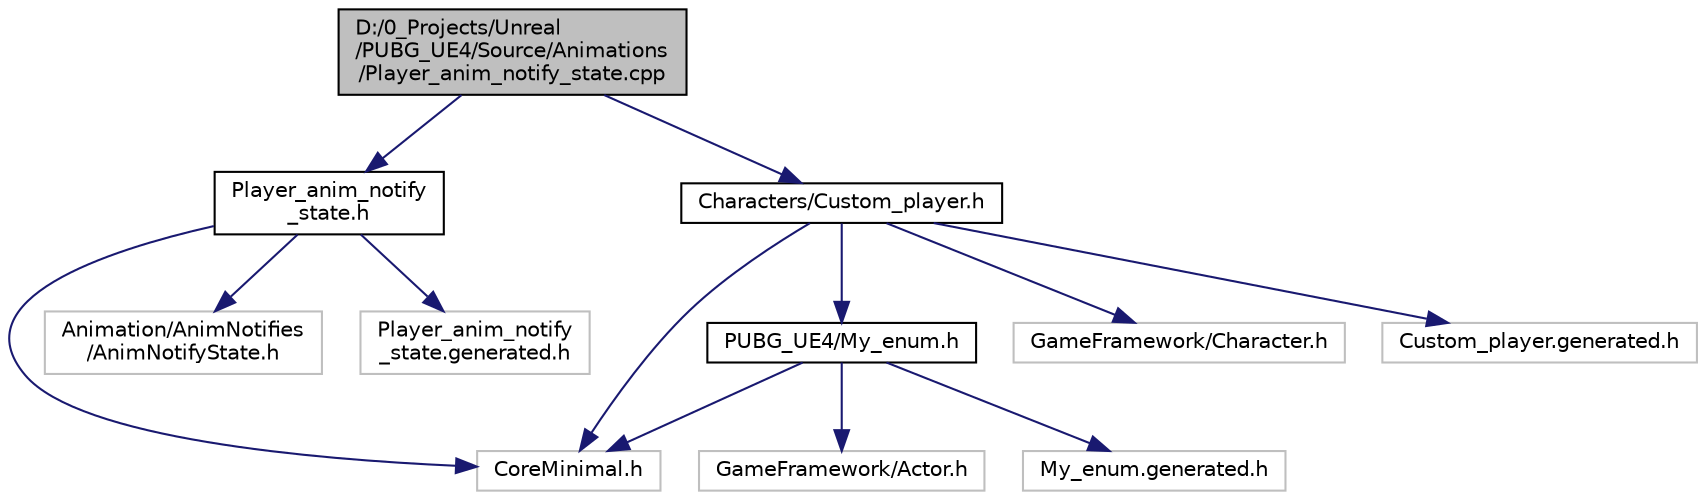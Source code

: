 digraph "D:/0_Projects/Unreal/PUBG_UE4/Source/Animations/Player_anim_notify_state.cpp"
{
 // LATEX_PDF_SIZE
  edge [fontname="Helvetica",fontsize="10",labelfontname="Helvetica",labelfontsize="10"];
  node [fontname="Helvetica",fontsize="10",shape=record];
  Node1 [label="D:/0_Projects/Unreal\l/PUBG_UE4/Source/Animations\l/Player_anim_notify_state.cpp",height=0.2,width=0.4,color="black", fillcolor="grey75", style="filled", fontcolor="black",tooltip=" "];
  Node1 -> Node2 [color="midnightblue",fontsize="10",style="solid"];
  Node2 [label="Player_anim_notify\l_state.h",height=0.2,width=0.4,color="black", fillcolor="white", style="filled",URL="$_player__anim__notify__state_8h.html",tooltip=" "];
  Node2 -> Node3 [color="midnightblue",fontsize="10",style="solid"];
  Node3 [label="CoreMinimal.h",height=0.2,width=0.4,color="grey75", fillcolor="white", style="filled",tooltip=" "];
  Node2 -> Node4 [color="midnightblue",fontsize="10",style="solid"];
  Node4 [label="Animation/AnimNotifies\l/AnimNotifyState.h",height=0.2,width=0.4,color="grey75", fillcolor="white", style="filled",tooltip=" "];
  Node2 -> Node5 [color="midnightblue",fontsize="10",style="solid"];
  Node5 [label="Player_anim_notify\l_state.generated.h",height=0.2,width=0.4,color="grey75", fillcolor="white", style="filled",tooltip=" "];
  Node1 -> Node6 [color="midnightblue",fontsize="10",style="solid"];
  Node6 [label="Characters/Custom_player.h",height=0.2,width=0.4,color="black", fillcolor="white", style="filled",URL="$_custom__player_8h.html",tooltip="캐릭터 클래스 관련"];
  Node6 -> Node3 [color="midnightblue",fontsize="10",style="solid"];
  Node6 -> Node7 [color="midnightblue",fontsize="10",style="solid"];
  Node7 [label="PUBG_UE4/My_enum.h",height=0.2,width=0.4,color="black", fillcolor="white", style="filled",URL="$_my__enum_8h.html",tooltip="게임 내 쓰여질 열거형 관리"];
  Node7 -> Node3 [color="midnightblue",fontsize="10",style="solid"];
  Node7 -> Node8 [color="midnightblue",fontsize="10",style="solid"];
  Node8 [label="GameFramework/Actor.h",height=0.2,width=0.4,color="grey75", fillcolor="white", style="filled",tooltip=" "];
  Node7 -> Node9 [color="midnightblue",fontsize="10",style="solid"];
  Node9 [label="My_enum.generated.h",height=0.2,width=0.4,color="grey75", fillcolor="white", style="filled",tooltip=" "];
  Node6 -> Node10 [color="midnightblue",fontsize="10",style="solid"];
  Node10 [label="GameFramework/Character.h",height=0.2,width=0.4,color="grey75", fillcolor="white", style="filled",tooltip=" "];
  Node6 -> Node11 [color="midnightblue",fontsize="10",style="solid"];
  Node11 [label="Custom_player.generated.h",height=0.2,width=0.4,color="grey75", fillcolor="white", style="filled",tooltip=" "];
}
